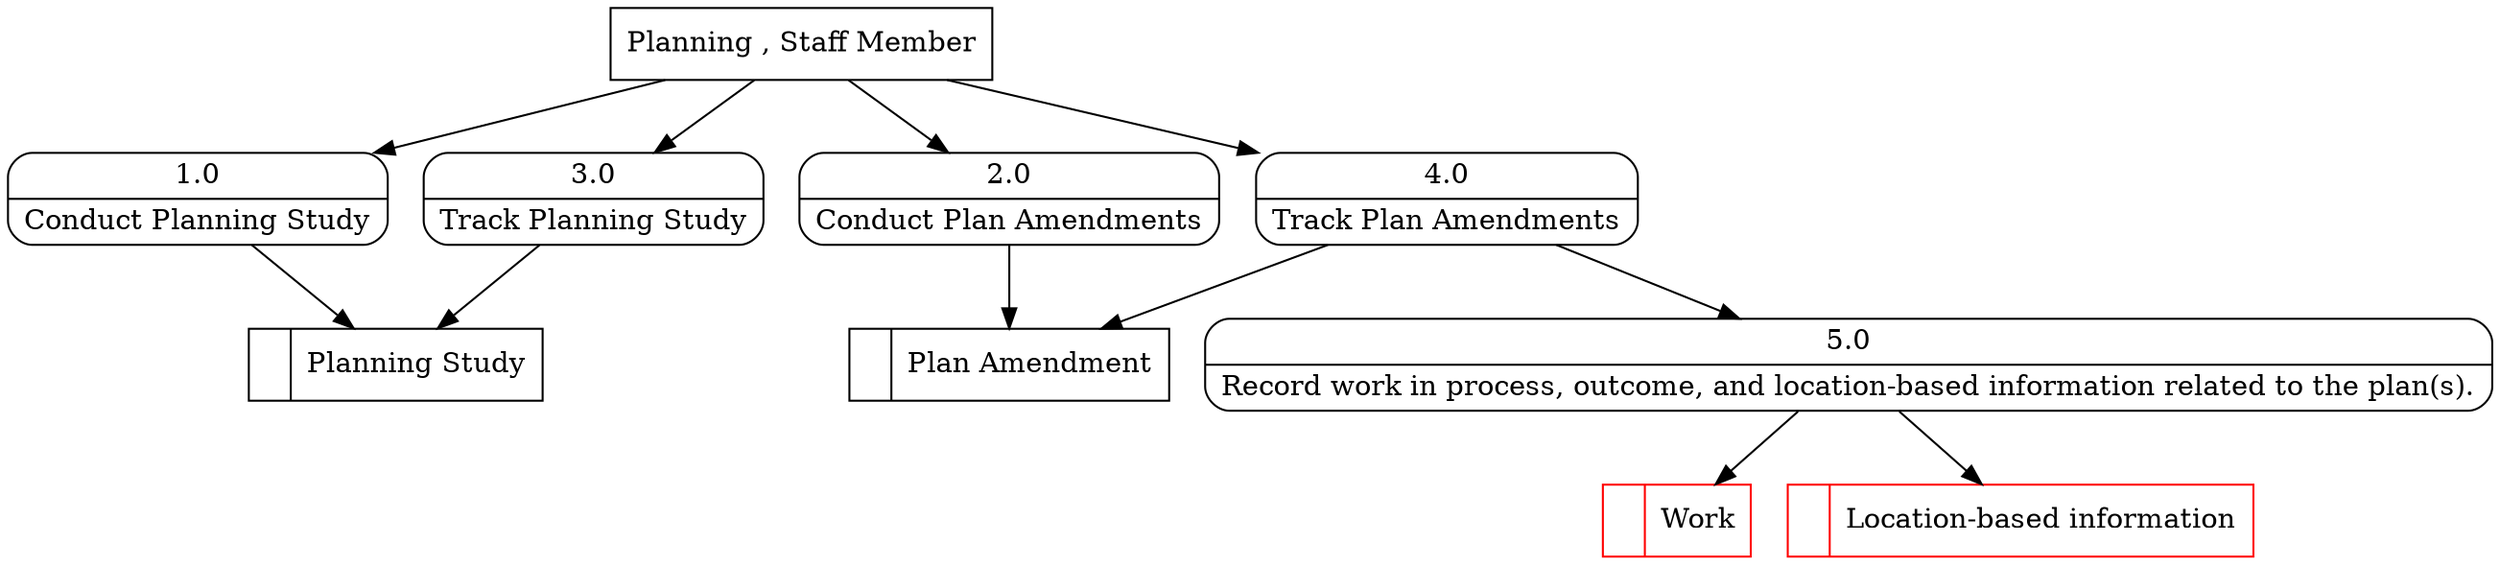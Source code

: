 digraph dfd2{ 
node[shape=record]
200 [label="<f0>  |<f1> Planning Study " ];
201 [label="<f0>  |<f1> Plan Amendment " ];
202 [label="Planning , Staff Member" shape=box];
203 [label="{<f0> 1.0|<f1> Conduct Planning Study }" shape=Mrecord];
204 [label="{<f0> 2.0|<f1> Conduct Plan Amendments }" shape=Mrecord];
205 [label="{<f0> 3.0|<f1> Track Planning Study }" shape=Mrecord];
206 [label="{<f0> 4.0|<f1> Track Plan Amendments }" shape=Mrecord];
5 [label="{<f0> 5.0|<f1> Record work in process, outcome, and location-based information related to the plan(s). }" shape=Mrecord];
206 -> 5
1001 [label="<f0>  |<f1> Work " color=red];
5 -> 1001
1003 [label="<f0>  |<f1> Location-based information " color=red];
5 -> 1003
202 -> 203
202 -> 204
202 -> 205
202 -> 206
203 -> 200
204 -> 201
205 -> 200
206 -> 201
}